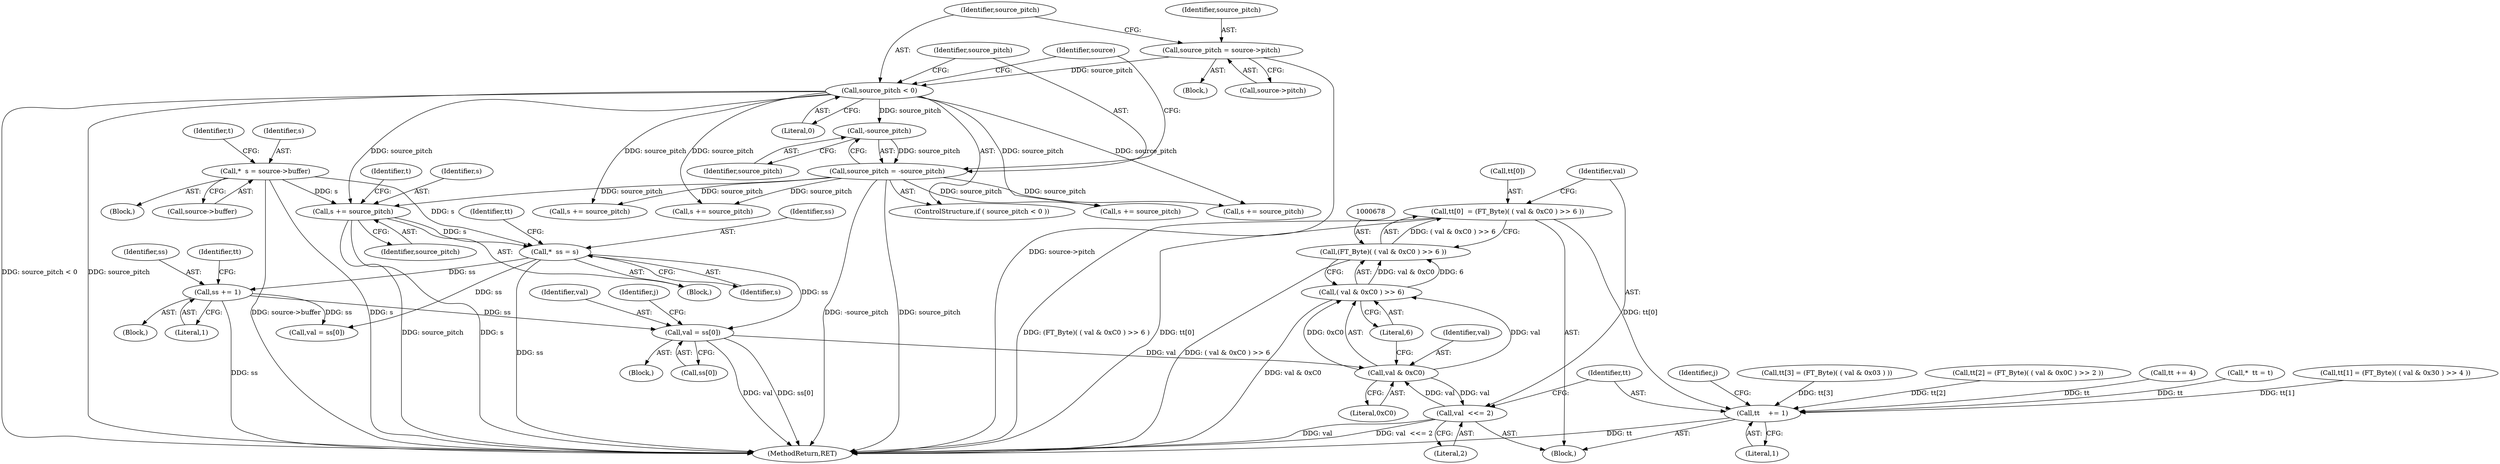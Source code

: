 digraph "0_savannah_b3500af717010137046ec4076d1e1c0641e33727@array" {
"1000673" [label="(Call,tt[0]  = (FT_Byte)( ( val & 0xC0 ) >> 6 ))"];
"1000677" [label="(Call,(FT_Byte)( ( val & 0xC0 ) >> 6 ))"];
"1000679" [label="(Call,( val & 0xC0 ) >> 6)"];
"1000680" [label="(Call,val & 0xC0)"];
"1000684" [label="(Call,val  <<= 2)"];
"1000661" [label="(Call,val = ss[0])"];
"1000642" [label="(Call,ss += 1)"];
"1000572" [label="(Call,*  ss = s)"];
"1000542" [label="(Call,*  s = source->buffer)"];
"1000690" [label="(Call,s += source_pitch)"];
"1000275" [label="(Call,source_pitch < 0)"];
"1000269" [label="(Call,source_pitch = source->pitch)"];
"1000278" [label="(Call,source_pitch = -source_pitch)"];
"1000280" [label="(Call,-source_pitch)"];
"1000687" [label="(Call,tt    += 1)"];
"1000661" [label="(Call,val = ss[0])"];
"1000269" [label="(Call,source_pitch = source->pitch)"];
"1000683" [label="(Literal,6)"];
"1000570" [label="(Block,)"];
"1000573" [label="(Identifier,ss)"];
"1000274" [label="(ControlStructure,if ( source_pitch < 0 ))"];
"1000668" [label="(Identifier,j)"];
"1000673" [label="(Call,tt[0]  = (FT_Byte)( ( val & 0xC0 ) >> 6 ))"];
"1000280" [label="(Call,-source_pitch)"];
"1000671" [label="(Identifier,j)"];
"1000110" [label="(Block,)"];
"1000577" [label="(Identifier,tt)"];
"1000689" [label="(Literal,1)"];
"1000275" [label="(Call,source_pitch < 0)"];
"1000633" [label="(Call,tt[3] = (FT_Byte)( ( val & 0x03 ) ))"];
"1000278" [label="(Call,source_pitch = -source_pitch)"];
"1000682" [label="(Literal,0xC0)"];
"1000681" [label="(Identifier,val)"];
"1000686" [label="(Literal,2)"];
"1000542" [label="(Call,*  s = source->buffer)"];
"1000593" [label="(Block,)"];
"1000271" [label="(Call,source->pitch)"];
"1000691" [label="(Identifier,s)"];
"1000543" [label="(Identifier,s)"];
"1000685" [label="(Identifier,val)"];
"1000679" [label="(Call,( val & 0xC0 ) >> 6)"];
"1000277" [label="(Literal,0)"];
"1000270" [label="(Identifier,source_pitch)"];
"1000803" [label="(Call,s += source_pitch)"];
"1000622" [label="(Call,tt[2] = (FT_Byte)( ( val & 0x0C ) >> 2 ))"];
"1000544" [label="(Call,source->buffer)"];
"1000549" [label="(Identifier,t)"];
"1000663" [label="(Call,ss[0])"];
"1000687" [label="(Call,tt    += 1)"];
"1000680" [label="(Call,val & 0xC0)"];
"1000284" [label="(Identifier,source)"];
"1000642" [label="(Call,ss += 1)"];
"1000595" [label="(Call,val = ss[0])"];
"1000694" [label="(Identifier,t)"];
"1000684" [label="(Call,val  <<= 2)"];
"1000885" [label="(MethodReturn,RET)"];
"1000646" [label="(Identifier,tt)"];
"1000276" [label="(Identifier,source_pitch)"];
"1000281" [label="(Identifier,source_pitch)"];
"1000674" [label="(Call,tt[0])"];
"1000875" [label="(Call,s += source_pitch)"];
"1000572" [label="(Call,*  ss = s)"];
"1000643" [label="(Identifier,ss)"];
"1000677" [label="(Call,(FT_Byte)( ( val & 0xC0 ) >> 6 ))"];
"1000690" [label="(Call,s += source_pitch)"];
"1000644" [label="(Literal,1)"];
"1000540" [label="(Block,)"];
"1000692" [label="(Identifier,source_pitch)"];
"1000645" [label="(Call,tt += 4)"];
"1000481" [label="(Call,s += source_pitch)"];
"1000662" [label="(Identifier,val)"];
"1000576" [label="(Call,*  tt = t)"];
"1000611" [label="(Call,tt[1] = (FT_Byte)( ( val & 0x30 ) >> 4 ))"];
"1000672" [label="(Block,)"];
"1000574" [label="(Identifier,s)"];
"1000279" [label="(Identifier,source_pitch)"];
"1000659" [label="(Block,)"];
"1000688" [label="(Identifier,tt)"];
"1000532" [label="(Call,s += source_pitch)"];
"1000673" -> "1000672"  [label="AST: "];
"1000673" -> "1000677"  [label="CFG: "];
"1000674" -> "1000673"  [label="AST: "];
"1000677" -> "1000673"  [label="AST: "];
"1000685" -> "1000673"  [label="CFG: "];
"1000673" -> "1000885"  [label="DDG: (FT_Byte)( ( val & 0xC0 ) >> 6 )"];
"1000673" -> "1000885"  [label="DDG: tt[0]"];
"1000677" -> "1000673"  [label="DDG: ( val & 0xC0 ) >> 6"];
"1000673" -> "1000687"  [label="DDG: tt[0]"];
"1000677" -> "1000679"  [label="CFG: "];
"1000678" -> "1000677"  [label="AST: "];
"1000679" -> "1000677"  [label="AST: "];
"1000677" -> "1000885"  [label="DDG: ( val & 0xC0 ) >> 6"];
"1000679" -> "1000677"  [label="DDG: val & 0xC0"];
"1000679" -> "1000677"  [label="DDG: 6"];
"1000679" -> "1000683"  [label="CFG: "];
"1000680" -> "1000679"  [label="AST: "];
"1000683" -> "1000679"  [label="AST: "];
"1000679" -> "1000885"  [label="DDG: val & 0xC0"];
"1000680" -> "1000679"  [label="DDG: val"];
"1000680" -> "1000679"  [label="DDG: 0xC0"];
"1000680" -> "1000682"  [label="CFG: "];
"1000681" -> "1000680"  [label="AST: "];
"1000682" -> "1000680"  [label="AST: "];
"1000683" -> "1000680"  [label="CFG: "];
"1000684" -> "1000680"  [label="DDG: val"];
"1000661" -> "1000680"  [label="DDG: val"];
"1000680" -> "1000684"  [label="DDG: val"];
"1000684" -> "1000672"  [label="AST: "];
"1000684" -> "1000686"  [label="CFG: "];
"1000685" -> "1000684"  [label="AST: "];
"1000686" -> "1000684"  [label="AST: "];
"1000688" -> "1000684"  [label="CFG: "];
"1000684" -> "1000885"  [label="DDG: val  <<= 2"];
"1000684" -> "1000885"  [label="DDG: val"];
"1000661" -> "1000659"  [label="AST: "];
"1000661" -> "1000663"  [label="CFG: "];
"1000662" -> "1000661"  [label="AST: "];
"1000663" -> "1000661"  [label="AST: "];
"1000668" -> "1000661"  [label="CFG: "];
"1000661" -> "1000885"  [label="DDG: ss[0]"];
"1000661" -> "1000885"  [label="DDG: val"];
"1000642" -> "1000661"  [label="DDG: ss"];
"1000572" -> "1000661"  [label="DDG: ss"];
"1000642" -> "1000593"  [label="AST: "];
"1000642" -> "1000644"  [label="CFG: "];
"1000643" -> "1000642"  [label="AST: "];
"1000644" -> "1000642"  [label="AST: "];
"1000646" -> "1000642"  [label="CFG: "];
"1000642" -> "1000885"  [label="DDG: ss"];
"1000642" -> "1000595"  [label="DDG: ss"];
"1000572" -> "1000642"  [label="DDG: ss"];
"1000572" -> "1000570"  [label="AST: "];
"1000572" -> "1000574"  [label="CFG: "];
"1000573" -> "1000572"  [label="AST: "];
"1000574" -> "1000572"  [label="AST: "];
"1000577" -> "1000572"  [label="CFG: "];
"1000572" -> "1000885"  [label="DDG: ss"];
"1000542" -> "1000572"  [label="DDG: s"];
"1000690" -> "1000572"  [label="DDG: s"];
"1000572" -> "1000595"  [label="DDG: ss"];
"1000542" -> "1000540"  [label="AST: "];
"1000542" -> "1000544"  [label="CFG: "];
"1000543" -> "1000542"  [label="AST: "];
"1000544" -> "1000542"  [label="AST: "];
"1000549" -> "1000542"  [label="CFG: "];
"1000542" -> "1000885"  [label="DDG: s"];
"1000542" -> "1000885"  [label="DDG: source->buffer"];
"1000542" -> "1000690"  [label="DDG: s"];
"1000690" -> "1000570"  [label="AST: "];
"1000690" -> "1000692"  [label="CFG: "];
"1000691" -> "1000690"  [label="AST: "];
"1000692" -> "1000690"  [label="AST: "];
"1000694" -> "1000690"  [label="CFG: "];
"1000690" -> "1000885"  [label="DDG: source_pitch"];
"1000690" -> "1000885"  [label="DDG: s"];
"1000275" -> "1000690"  [label="DDG: source_pitch"];
"1000278" -> "1000690"  [label="DDG: source_pitch"];
"1000275" -> "1000274"  [label="AST: "];
"1000275" -> "1000277"  [label="CFG: "];
"1000276" -> "1000275"  [label="AST: "];
"1000277" -> "1000275"  [label="AST: "];
"1000279" -> "1000275"  [label="CFG: "];
"1000284" -> "1000275"  [label="CFG: "];
"1000275" -> "1000885"  [label="DDG: source_pitch < 0"];
"1000275" -> "1000885"  [label="DDG: source_pitch"];
"1000269" -> "1000275"  [label="DDG: source_pitch"];
"1000275" -> "1000280"  [label="DDG: source_pitch"];
"1000275" -> "1000481"  [label="DDG: source_pitch"];
"1000275" -> "1000532"  [label="DDG: source_pitch"];
"1000275" -> "1000803"  [label="DDG: source_pitch"];
"1000275" -> "1000875"  [label="DDG: source_pitch"];
"1000269" -> "1000110"  [label="AST: "];
"1000269" -> "1000271"  [label="CFG: "];
"1000270" -> "1000269"  [label="AST: "];
"1000271" -> "1000269"  [label="AST: "];
"1000276" -> "1000269"  [label="CFG: "];
"1000269" -> "1000885"  [label="DDG: source->pitch"];
"1000278" -> "1000274"  [label="AST: "];
"1000278" -> "1000280"  [label="CFG: "];
"1000279" -> "1000278"  [label="AST: "];
"1000280" -> "1000278"  [label="AST: "];
"1000284" -> "1000278"  [label="CFG: "];
"1000278" -> "1000885"  [label="DDG: -source_pitch"];
"1000278" -> "1000885"  [label="DDG: source_pitch"];
"1000280" -> "1000278"  [label="DDG: source_pitch"];
"1000278" -> "1000481"  [label="DDG: source_pitch"];
"1000278" -> "1000532"  [label="DDG: source_pitch"];
"1000278" -> "1000803"  [label="DDG: source_pitch"];
"1000278" -> "1000875"  [label="DDG: source_pitch"];
"1000280" -> "1000281"  [label="CFG: "];
"1000281" -> "1000280"  [label="AST: "];
"1000687" -> "1000672"  [label="AST: "];
"1000687" -> "1000689"  [label="CFG: "];
"1000688" -> "1000687"  [label="AST: "];
"1000689" -> "1000687"  [label="AST: "];
"1000671" -> "1000687"  [label="CFG: "];
"1000687" -> "1000885"  [label="DDG: tt"];
"1000622" -> "1000687"  [label="DDG: tt[2]"];
"1000645" -> "1000687"  [label="DDG: tt"];
"1000576" -> "1000687"  [label="DDG: tt"];
"1000633" -> "1000687"  [label="DDG: tt[3]"];
"1000611" -> "1000687"  [label="DDG: tt[1]"];
}
